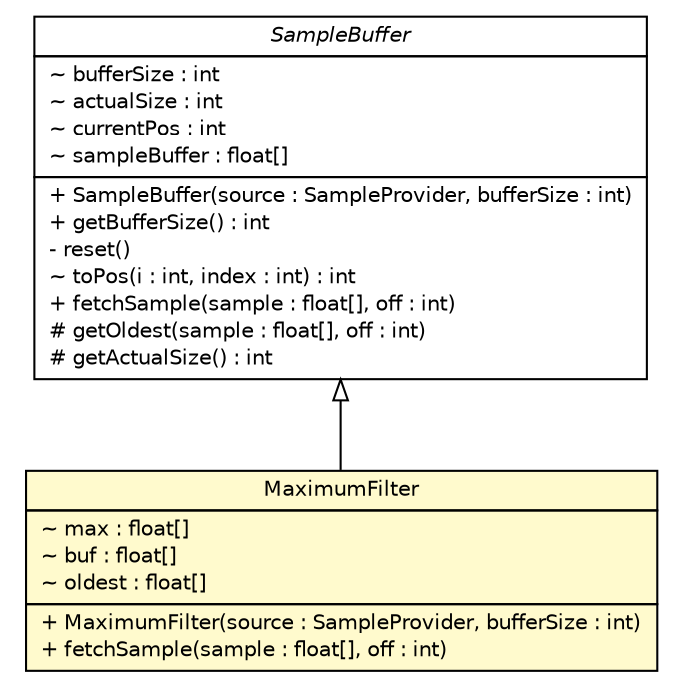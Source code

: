 #!/usr/local/bin/dot
#
# Class diagram 
# Generated by UMLGraph version R5_6-24-gf6e263 (http://www.umlgraph.org/)
#

digraph G {
	edge [fontname="Helvetica",fontsize=10,labelfontname="Helvetica",labelfontsize=10];
	node [fontname="Helvetica",fontsize=10,shape=plaintext];
	nodesep=0.25;
	ranksep=0.5;
	// lejos.robotics.filter.MaximumFilter
	c4829 [label=<<table title="lejos.robotics.filter.MaximumFilter" border="0" cellborder="1" cellspacing="0" cellpadding="2" port="p" bgcolor="lemonChiffon" href="./MaximumFilter.html">
		<tr><td><table border="0" cellspacing="0" cellpadding="1">
<tr><td align="center" balign="center"> MaximumFilter </td></tr>
		</table></td></tr>
		<tr><td><table border="0" cellspacing="0" cellpadding="1">
<tr><td align="left" balign="left"> ~ max : float[] </td></tr>
<tr><td align="left" balign="left"> ~ buf : float[] </td></tr>
<tr><td align="left" balign="left"> ~ oldest : float[] </td></tr>
		</table></td></tr>
		<tr><td><table border="0" cellspacing="0" cellpadding="1">
<tr><td align="left" balign="left"> + MaximumFilter(source : SampleProvider, bufferSize : int) </td></tr>
<tr><td align="left" balign="left"> + fetchSample(sample : float[], off : int) </td></tr>
		</table></td></tr>
		</table>>, URL="./MaximumFilter.html", fontname="Helvetica", fontcolor="black", fontsize=10.0];
	// lejos.robotics.filter.SampleBuffer
	c4837 [label=<<table title="lejos.robotics.filter.SampleBuffer" border="0" cellborder="1" cellspacing="0" cellpadding="2" port="p" href="./SampleBuffer.html">
		<tr><td><table border="0" cellspacing="0" cellpadding="1">
<tr><td align="center" balign="center"><font face="Helvetica-Oblique"> SampleBuffer </font></td></tr>
		</table></td></tr>
		<tr><td><table border="0" cellspacing="0" cellpadding="1">
<tr><td align="left" balign="left"> ~ bufferSize : int </td></tr>
<tr><td align="left" balign="left"> ~ actualSize : int </td></tr>
<tr><td align="left" balign="left"> ~ currentPos : int </td></tr>
<tr><td align="left" balign="left"> ~ sampleBuffer : float[] </td></tr>
		</table></td></tr>
		<tr><td><table border="0" cellspacing="0" cellpadding="1">
<tr><td align="left" balign="left"> + SampleBuffer(source : SampleProvider, bufferSize : int) </td></tr>
<tr><td align="left" balign="left"> + getBufferSize() : int </td></tr>
<tr><td align="left" balign="left"> - reset() </td></tr>
<tr><td align="left" balign="left"> ~ toPos(i : int, index : int) : int </td></tr>
<tr><td align="left" balign="left"> + fetchSample(sample : float[], off : int) </td></tr>
<tr><td align="left" balign="left"> # getOldest(sample : float[], off : int) </td></tr>
<tr><td align="left" balign="left"> # getActualSize() : int </td></tr>
		</table></td></tr>
		</table>>, URL="./SampleBuffer.html", fontname="Helvetica", fontcolor="black", fontsize=10.0];
	//lejos.robotics.filter.MaximumFilter extends lejos.robotics.filter.SampleBuffer
	c4837:p -> c4829:p [dir=back,arrowtail=empty];
}

